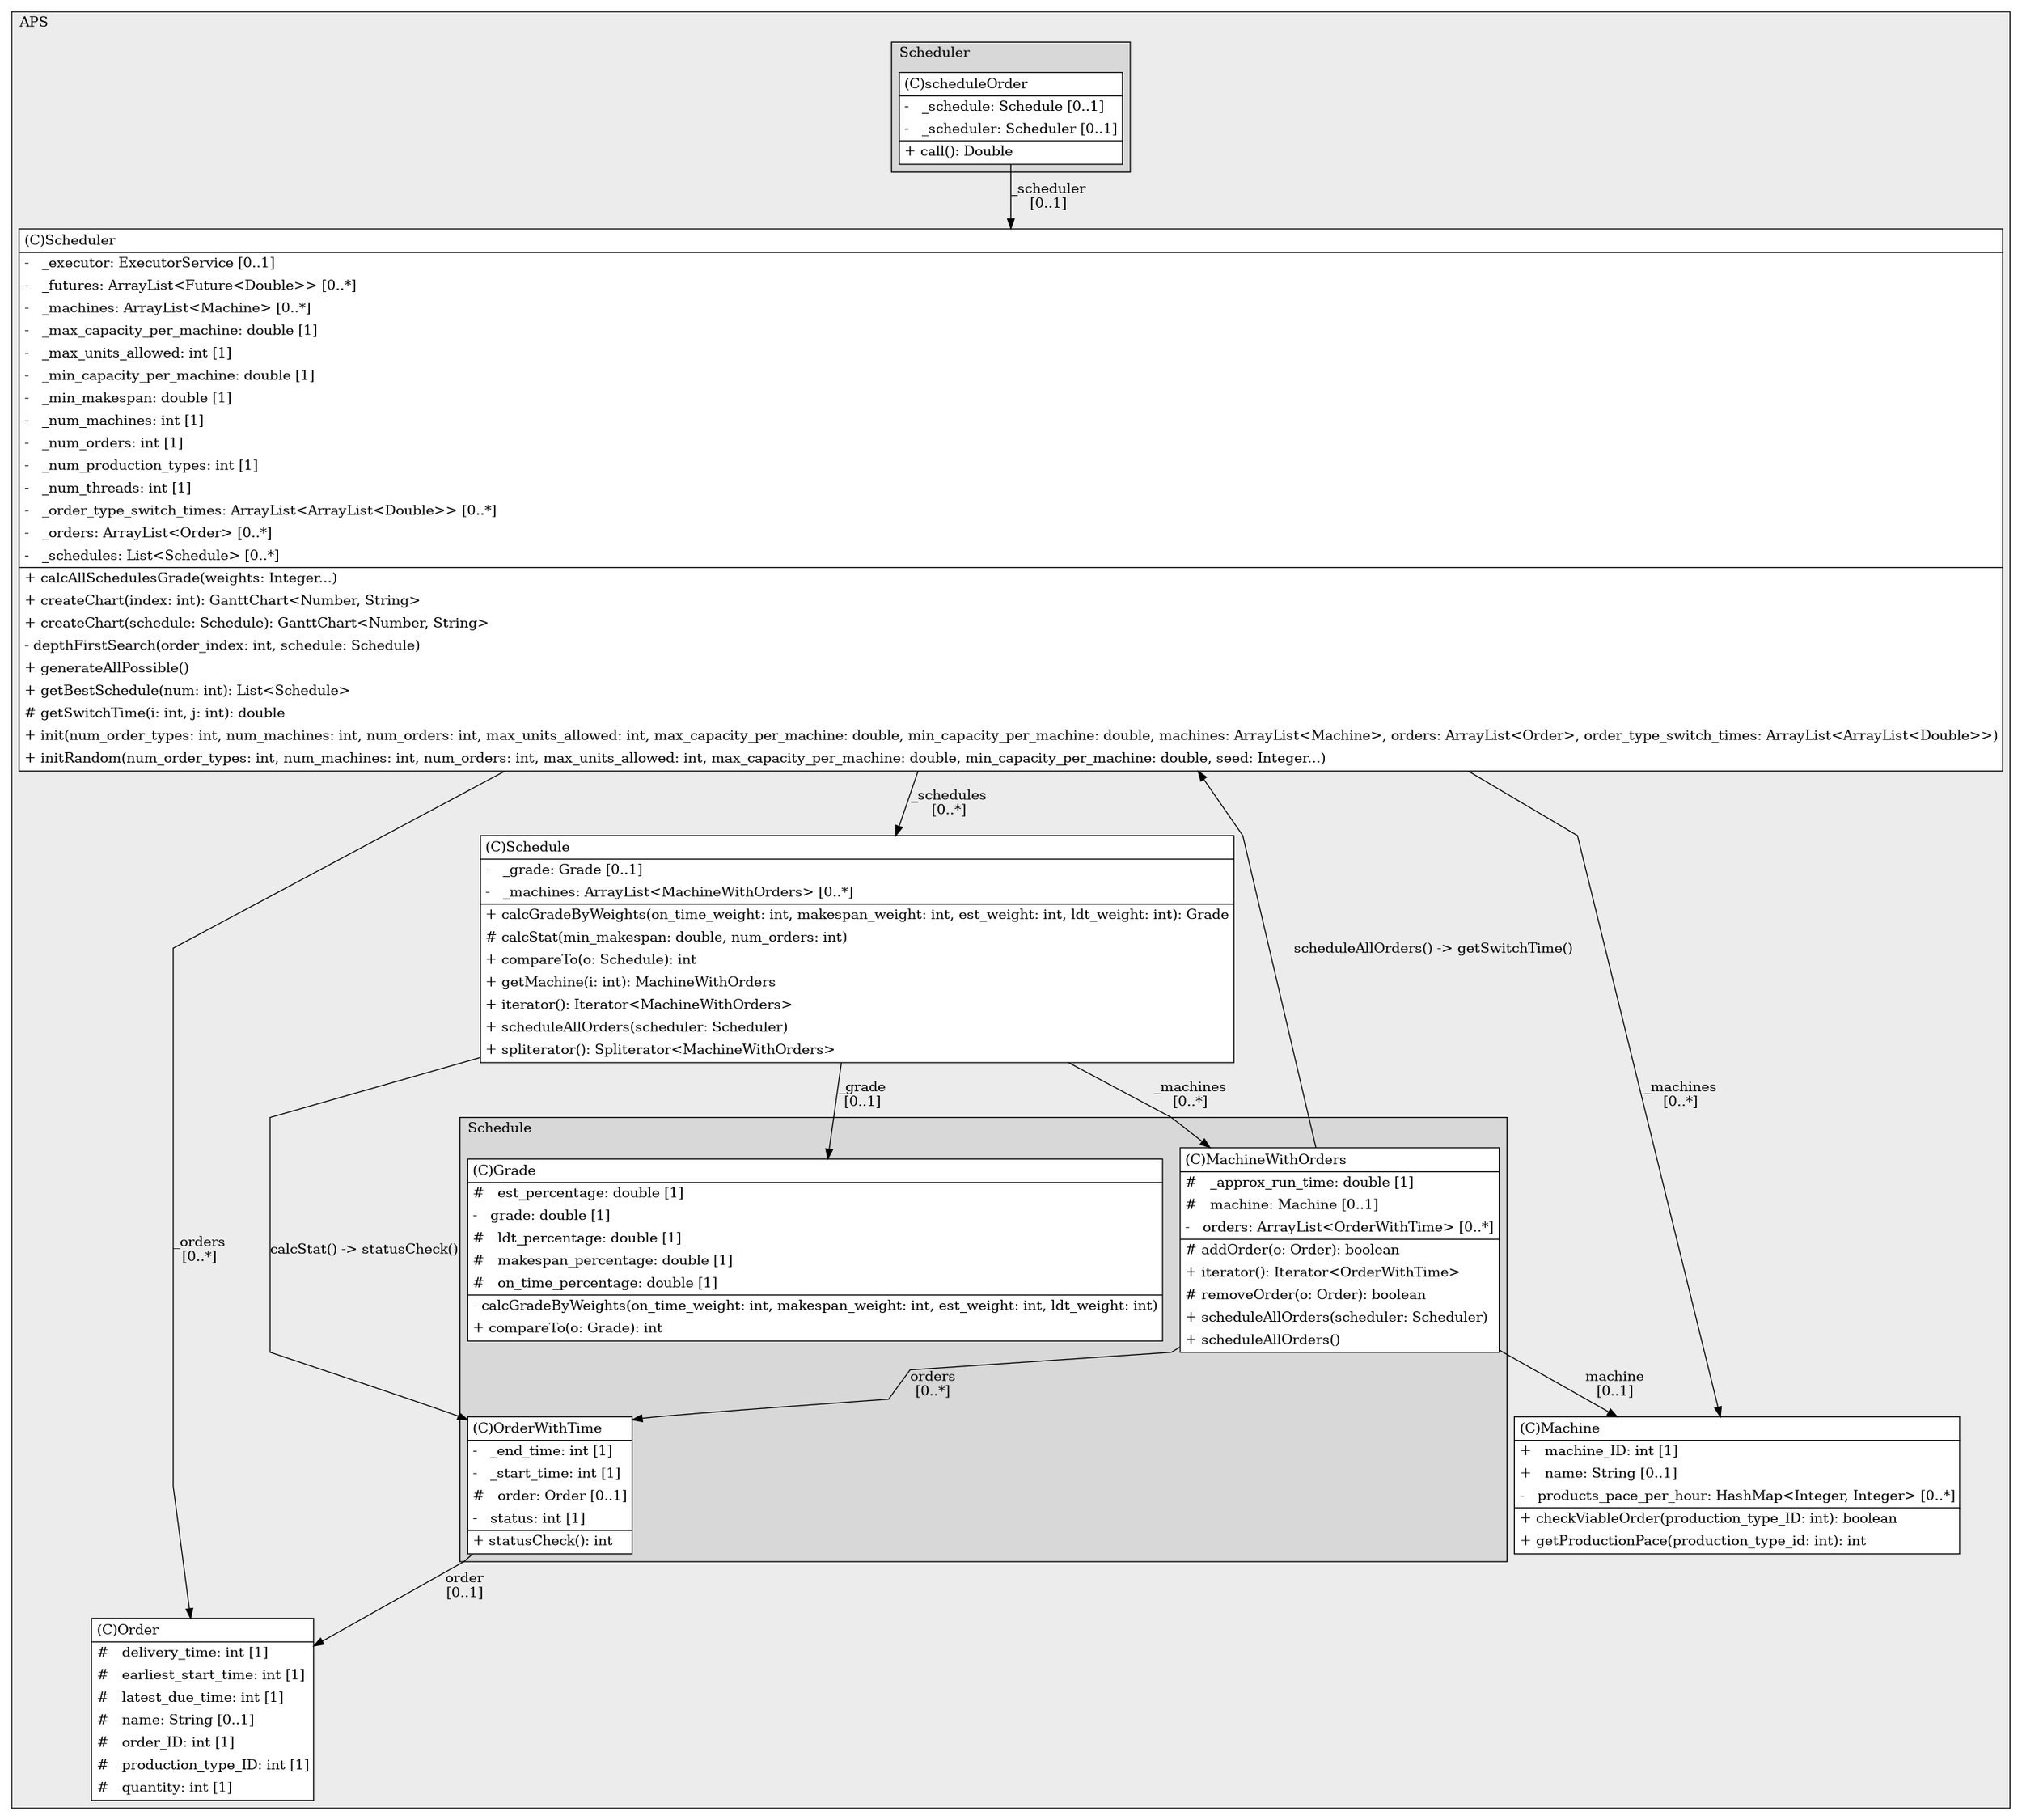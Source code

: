 @startuml

/' diagram meta data start
config=StructureConfiguration;
{
  "projectClassification": {
    "searchMode": "OpenProject", // OpenProject, AllProjects
    "includedProjects": "",
    "pathEndKeywords": "*.impl",
    "isClientPath": "",
    "isClientName": "",
    "isTestPath": "",
    "isTestName": "",
    "isMappingPath": "",
    "isMappingName": "",
    "isDataAccessPath": "",
    "isDataAccessName": "",
    "isDataStructurePath": "",
    "isDataStructureName": "",
    "isInterfaceStructuresPath": "",
    "isInterfaceStructuresName": "",
    "isEntryPointPath": "",
    "isEntryPointName": "",
    "treatFinalFieldsAsMandatory": false
  },
  "graphRestriction": {
    "classPackageExcludeFilter": "",
    "classPackageIncludeFilter": "",
    "classNameExcludeFilter": "",
    "classNameIncludeFilter": "",
    "methodNameExcludeFilter": "",
    "methodNameIncludeFilter": "",
    "removeByInheritance": "", // inheritance/annotation based filtering is done in a second step
    "removeByAnnotation": "",
    "removeByClassPackage": "", // cleanup the graph after inheritance/annotation based filtering is done
    "removeByClassName": "",
    "cutMappings": false,
    "cutEnum": true,
    "cutTests": true,
    "cutClient": true,
    "cutDataAccess": false,
    "cutInterfaceStructures": false,
    "cutDataStructures": false,
    "cutGetterAndSetter": true,
    "cutConstructors": true
  },
  "graphTraversal": {
    "forwardDepth": 6,
    "backwardDepth": 6,
    "classPackageExcludeFilter": "",
    "classPackageIncludeFilter": "",
    "classNameExcludeFilter": "",
    "classNameIncludeFilter": "",
    "methodNameExcludeFilter": "",
    "methodNameIncludeFilter": "",
    "hideMappings": false,
    "hideDataStructures": false,
    "hidePrivateMethods": true,
    "hideInterfaceCalls": true, // indirection: implementation -> interface (is hidden) -> implementation
    "onlyShowApplicationEntryPoints": false, // root node is included
    "useMethodCallsForStructureDiagram": "ForwardOnly" // ForwardOnly, BothDirections, No
  },
  "details": {
    "aggregation": "GroupByClass", // ByClass, GroupByClass, None
    "showClassGenericTypes": true,
    "showMethods": true,
    "showMethodParameterNames": true,
    "showMethodParameterTypes": true,
    "showMethodReturnType": true,
    "showPackageLevels": 2,
    "showDetailedClassStructure": true
  },
  "rootClass": "ygong.APS.Scheduler",
  "extensionCallbackMethod": "" // qualified.class.name#methodName - signature: public static String method(String)
}
diagram meta data end '/



digraph g {
    rankdir="TB"
    splines=polyline
    

'nodes 
subgraph cluster_65028 { 
   	label=APS
	labeljust=l
	fillcolor="#ececec"
	style=filled
   
   Machine1858361680[
	label=<<TABLE BORDER="1" CELLBORDER="0" CELLPADDING="4" CELLSPACING="0">
<TR><TD ALIGN="LEFT" >(C)Machine</TD></TR>
<HR/>
<TR><TD ALIGN="LEFT" >+   machine_ID: int [1]</TD></TR>
<TR><TD ALIGN="LEFT" >+   name: String [0..1]</TD></TR>
<TR><TD ALIGN="LEFT" >-   products_pace_per_hour: HashMap&lt;Integer, Integer&gt; [0..*]</TD></TR>
<HR/>
<TR><TD ALIGN="LEFT" >+ checkViableOrder(production_type_ID: int): boolean</TD></TR>
<TR><TD ALIGN="LEFT" >+ getProductionPace(production_type_id: int): int</TD></TR>
</TABLE>>
	style=filled
	margin=0
	shape=plaintext
	fillcolor="#FFFFFF"
];

Order1858361680[
	label=<<TABLE BORDER="1" CELLBORDER="0" CELLPADDING="4" CELLSPACING="0">
<TR><TD ALIGN="LEFT" >(C)Order</TD></TR>
<HR/>
<TR><TD ALIGN="LEFT" >#   delivery_time: int [1]</TD></TR>
<TR><TD ALIGN="LEFT" >#   earliest_start_time: int [1]</TD></TR>
<TR><TD ALIGN="LEFT" >#   latest_due_time: int [1]</TD></TR>
<TR><TD ALIGN="LEFT" >#   name: String [0..1]</TD></TR>
<TR><TD ALIGN="LEFT" >#   order_ID: int [1]</TD></TR>
<TR><TD ALIGN="LEFT" >#   production_type_ID: int [1]</TD></TR>
<TR><TD ALIGN="LEFT" >#   quantity: int [1]</TD></TR>
</TABLE>>
	style=filled
	margin=0
	shape=plaintext
	fillcolor="#FFFFFF"
];

Schedule1858361680[
	label=<<TABLE BORDER="1" CELLBORDER="0" CELLPADDING="4" CELLSPACING="0">
<TR><TD ALIGN="LEFT" >(C)Schedule</TD></TR>
<HR/>
<TR><TD ALIGN="LEFT" >-   _grade: Grade [0..1]</TD></TR>
<TR><TD ALIGN="LEFT" >-   _machines: ArrayList&lt;MachineWithOrders&gt; [0..*]</TD></TR>
<HR/>
<TR><TD ALIGN="LEFT" >+ calcGradeByWeights(on_time_weight: int, makespan_weight: int, est_weight: int, ldt_weight: int): Grade</TD></TR>
<TR><TD ALIGN="LEFT" ># calcStat(min_makespan: double, num_orders: int)</TD></TR>
<TR><TD ALIGN="LEFT" >+ compareTo(o: Schedule): int</TD></TR>
<TR><TD ALIGN="LEFT" >+ getMachine(i: int): MachineWithOrders</TD></TR>
<TR><TD ALIGN="LEFT" >+ iterator(): Iterator&lt;MachineWithOrders&gt;</TD></TR>
<TR><TD ALIGN="LEFT" >+ scheduleAllOrders(scheduler: Scheduler)</TD></TR>
<TR><TD ALIGN="LEFT" >+ spliterator(): Spliterator&lt;MachineWithOrders&gt;</TD></TR>
</TABLE>>
	style=filled
	margin=0
	shape=plaintext
	fillcolor="#FFFFFF"
];

Scheduler1858361680[
	label=<<TABLE BORDER="1" CELLBORDER="0" CELLPADDING="4" CELLSPACING="0">
<TR><TD ALIGN="LEFT" >(C)Scheduler</TD></TR>
<HR/>
<TR><TD ALIGN="LEFT" >-   _executor: ExecutorService [0..1]</TD></TR>
<TR><TD ALIGN="LEFT" >-   _futures: ArrayList&lt;Future&lt;Double&gt;&gt; [0..*]</TD></TR>
<TR><TD ALIGN="LEFT" >-   _machines: ArrayList&lt;Machine&gt; [0..*]</TD></TR>
<TR><TD ALIGN="LEFT" >-   _max_capacity_per_machine: double [1]</TD></TR>
<TR><TD ALIGN="LEFT" >-   _max_units_allowed: int [1]</TD></TR>
<TR><TD ALIGN="LEFT" >-   _min_capacity_per_machine: double [1]</TD></TR>
<TR><TD ALIGN="LEFT" >-   _min_makespan: double [1]</TD></TR>
<TR><TD ALIGN="LEFT" >-   _num_machines: int [1]</TD></TR>
<TR><TD ALIGN="LEFT" >-   _num_orders: int [1]</TD></TR>
<TR><TD ALIGN="LEFT" >-   _num_production_types: int [1]</TD></TR>
<TR><TD ALIGN="LEFT" >-   _num_threads: int [1]</TD></TR>
<TR><TD ALIGN="LEFT" >-   _order_type_switch_times: ArrayList&lt;ArrayList&lt;Double&gt;&gt; [0..*]</TD></TR>
<TR><TD ALIGN="LEFT" >-   _orders: ArrayList&lt;Order&gt; [0..*]</TD></TR>
<TR><TD ALIGN="LEFT" >-   _schedules: List&lt;Schedule&gt; [0..*]</TD></TR>
<HR/>
<TR><TD ALIGN="LEFT" >+ calcAllSchedulesGrade(weights: Integer...)</TD></TR>
<TR><TD ALIGN="LEFT" >+ createChart(index: int): GanttChart&lt;Number, String&gt;</TD></TR>
<TR><TD ALIGN="LEFT" >+ createChart(schedule: Schedule): GanttChart&lt;Number, String&gt;</TD></TR>
<TR><TD ALIGN="LEFT" >- depthFirstSearch(order_index: int, schedule: Schedule)</TD></TR>
<TR><TD ALIGN="LEFT" >+ generateAllPossible()</TD></TR>
<TR><TD ALIGN="LEFT" >+ getBestSchedule(num: int): List&lt;Schedule&gt;</TD></TR>
<TR><TD ALIGN="LEFT" ># getSwitchTime(i: int, j: int): double</TD></TR>
<TR><TD ALIGN="LEFT" >+ init(num_order_types: int, num_machines: int, num_orders: int, max_units_allowed: int, max_capacity_per_machine: double, min_capacity_per_machine: double, machines: ArrayList&lt;Machine&gt;, orders: ArrayList&lt;Order&gt;, order_type_switch_times: ArrayList&lt;ArrayList&lt;Double&gt;&gt;)</TD></TR>
<TR><TD ALIGN="LEFT" >+ initRandom(num_order_types: int, num_machines: int, num_orders: int, max_units_allowed: int, max_capacity_per_machine: double, min_capacity_per_machine: double, seed: Integer...)</TD></TR>
</TABLE>>
	style=filled
	margin=0
	shape=plaintext
	fillcolor="#FFFFFF"
];

subgraph cluster_1879147215 { 
   	label=Scheduler
	labeljust=l
	fillcolor="#d8d8d8"
	style=filled
   
   scheduleOrder2142191325[
	label=<<TABLE BORDER="1" CELLBORDER="0" CELLPADDING="4" CELLSPACING="0">
<TR><TD ALIGN="LEFT" >(C)scheduleOrder</TD></TR>
<HR/>
<TR><TD ALIGN="LEFT" >-   _schedule: Schedule [0..1]</TD></TR>
<TR><TD ALIGN="LEFT" >-   _scheduler: Scheduler [0..1]</TD></TR>
<HR/>
<TR><TD ALIGN="LEFT" >+ call(): Double</TD></TR>
</TABLE>>
	style=filled
	margin=0
	shape=plaintext
	fillcolor="#FFFFFF"
];
} 

subgraph cluster_770666337 { 
   	label=Schedule
	labeljust=l
	fillcolor="#d8d8d8"
	style=filled
   
   Grade1316370379[
	label=<<TABLE BORDER="1" CELLBORDER="0" CELLPADDING="4" CELLSPACING="0">
<TR><TD ALIGN="LEFT" >(C)Grade</TD></TR>
<HR/>
<TR><TD ALIGN="LEFT" >#   est_percentage: double [1]</TD></TR>
<TR><TD ALIGN="LEFT" >-   grade: double [1]</TD></TR>
<TR><TD ALIGN="LEFT" >#   ldt_percentage: double [1]</TD></TR>
<TR><TD ALIGN="LEFT" >#   makespan_percentage: double [1]</TD></TR>
<TR><TD ALIGN="LEFT" >#   on_time_percentage: double [1]</TD></TR>
<HR/>
<TR><TD ALIGN="LEFT" >- calcGradeByWeights(on_time_weight: int, makespan_weight: int, est_weight: int, ldt_weight: int)</TD></TR>
<TR><TD ALIGN="LEFT" >+ compareTo(o: Grade): int</TD></TR>
</TABLE>>
	style=filled
	margin=0
	shape=plaintext
	fillcolor="#FFFFFF"
];

MachineWithOrders1316370379[
	label=<<TABLE BORDER="1" CELLBORDER="0" CELLPADDING="4" CELLSPACING="0">
<TR><TD ALIGN="LEFT" >(C)MachineWithOrders</TD></TR>
<HR/>
<TR><TD ALIGN="LEFT" >#   _approx_run_time: double [1]</TD></TR>
<TR><TD ALIGN="LEFT" >#   machine: Machine [0..1]</TD></TR>
<TR><TD ALIGN="LEFT" >-   orders: ArrayList&lt;OrderWithTime&gt; [0..*]</TD></TR>
<HR/>
<TR><TD ALIGN="LEFT" ># addOrder(o: Order): boolean</TD></TR>
<TR><TD ALIGN="LEFT" >+ iterator(): Iterator&lt;OrderWithTime&gt;</TD></TR>
<TR><TD ALIGN="LEFT" ># removeOrder(o: Order): boolean</TD></TR>
<TR><TD ALIGN="LEFT" >+ scheduleAllOrders(scheduler: Scheduler)</TD></TR>
<TR><TD ALIGN="LEFT" >+ scheduleAllOrders()</TD></TR>
</TABLE>>
	style=filled
	margin=0
	shape=plaintext
	fillcolor="#FFFFFF"
];

OrderWithTime1316370379[
	label=<<TABLE BORDER="1" CELLBORDER="0" CELLPADDING="4" CELLSPACING="0">
<TR><TD ALIGN="LEFT" >(C)OrderWithTime</TD></TR>
<HR/>
<TR><TD ALIGN="LEFT" >-   _end_time: int [1]</TD></TR>
<TR><TD ALIGN="LEFT" >-   _start_time: int [1]</TD></TR>
<TR><TD ALIGN="LEFT" >#   order: Order [0..1]</TD></TR>
<TR><TD ALIGN="LEFT" >-   status: int [1]</TD></TR>
<HR/>
<TR><TD ALIGN="LEFT" >+ statusCheck(): int</TD></TR>
</TABLE>>
	style=filled
	margin=0
	shape=plaintext
	fillcolor="#FFFFFF"
];
} 
} 

'edges    
MachineWithOrders1316370379 -> Machine1858361680[label="machine
[0..1]"];
MachineWithOrders1316370379 -> OrderWithTime1316370379[label="orders
[0..*]"];
MachineWithOrders1316370379 -> Scheduler1858361680[label="scheduleAllOrders() -> getSwitchTime()"];
OrderWithTime1316370379 -> Order1858361680[label="order
[0..1]"];
Schedule1858361680 -> Grade1316370379[label="_grade
[0..1]"];
Schedule1858361680 -> MachineWithOrders1316370379[label="_machines
[0..*]"];
Schedule1858361680 -> OrderWithTime1316370379[label="calcStat() -> statusCheck()"];
Scheduler1858361680 -> Machine1858361680[label="_machines
[0..*]"];
Scheduler1858361680 -> Order1858361680[label="_orders
[0..*]"];
Scheduler1858361680 -> Schedule1858361680[label="_schedules
[0..*]"];
scheduleOrder2142191325 -> Scheduler1858361680[label="_scheduler
[0..1]"];
    
}
@enduml